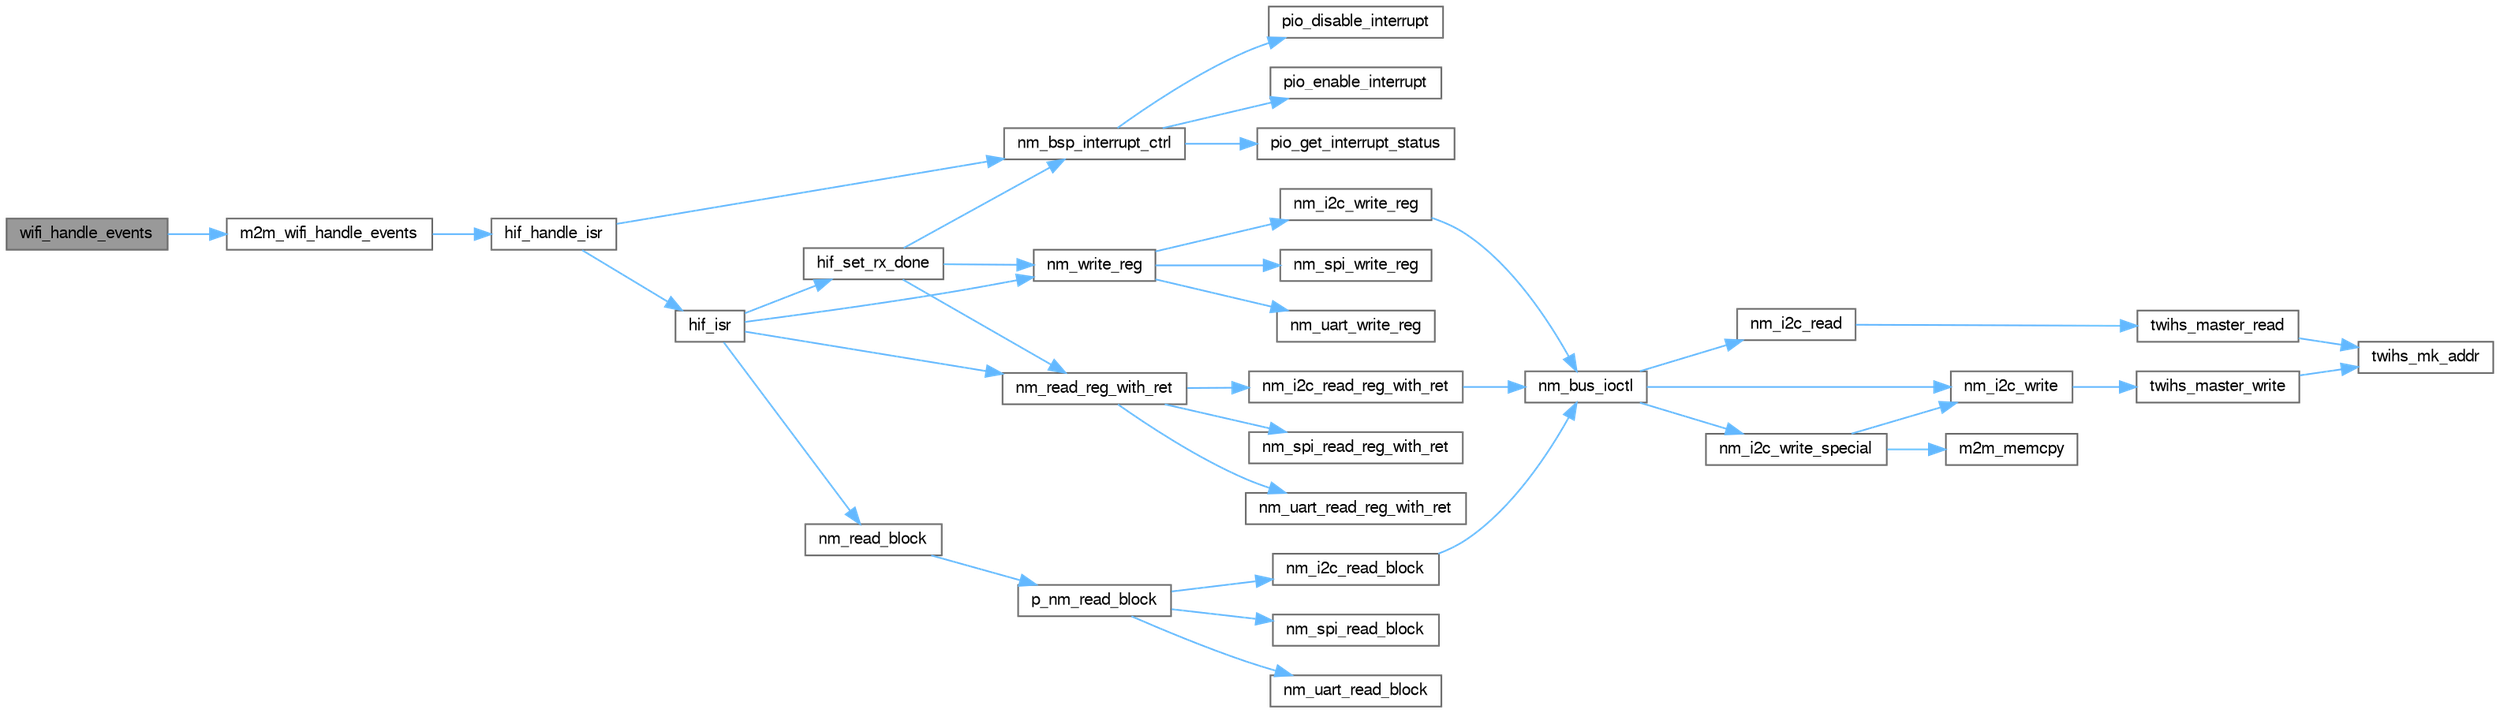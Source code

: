 digraph "wifi_handle_events"
{
 // LATEX_PDF_SIZE
  bgcolor="transparent";
  edge [fontname=FreeSans,fontsize=10,labelfontname=FreeSans,labelfontsize=10];
  node [fontname=FreeSans,fontsize=10,shape=box,height=0.2,width=0.4];
  rankdir="LR";
  Node1 [label="wifi_handle_events",height=0.2,width=0.4,color="gray40", fillcolor="grey60", style="filled", fontcolor="black",tooltip=" "];
  Node1 -> Node2 [color="steelblue1",style="solid"];
  Node2 [label="m2m_wifi_handle_events",height=0.2,width=0.4,color="grey40", fillcolor="white", style="filled",URL="$group___w_l_a_n_e_v_t_s.html#ga461a4edc057cec8c00cf124a07aa3b02",tooltip="Synchronous M2M event handler function."];
  Node2 -> Node3 [color="steelblue1",style="solid"];
  Node3 [label="hif_handle_isr",height=0.2,width=0.4,color="grey40", fillcolor="white", style="filled",URL="$m2m__hif_8c.html#af6391c4821ec23acf31785a5f49a7a3a",tooltip="Handle interrupt received from NMC1500 firmware."];
  Node3 -> Node4 [color="steelblue1",style="solid"];
  Node4 [label="hif_isr",height=0.2,width=0.4,color="grey40", fillcolor="white", style="filled",URL="$m2m__hif_8c.html#a1523a85732c699292401c1a6c2f4f33b",tooltip="Host interface interrupt service routine."];
  Node4 -> Node5 [color="steelblue1",style="solid"];
  Node5 [label="hif_set_rx_done",height=0.2,width=0.4,color="grey40", fillcolor="white", style="filled",URL="$m2m__hif_8c.html#ac7a1ee6393c0c983c391233853164f84",tooltip=" "];
  Node5 -> Node6 [color="steelblue1",style="solid"];
  Node6 [label="nm_bsp_interrupt_ctrl",height=0.2,width=0.4,color="grey40", fillcolor="white", style="filled",URL="$group___nm_bsp_interrupt_ctrl.html#gad08e47a941e87d631200f990000323dc",tooltip="Enable/Disable interrupts from the WINC."];
  Node6 -> Node7 [color="steelblue1",style="solid"];
  Node7 [label="pio_disable_interrupt",height=0.2,width=0.4,color="grey40", fillcolor="white", style="filled",URL="$group__sam__drivers__pio__group.html#ga1cbfd57e295dd0582d1dc6dc5e79de40",tooltip="Disable a given interrupt source, with no added side effects."];
  Node6 -> Node8 [color="steelblue1",style="solid"];
  Node8 [label="pio_enable_interrupt",height=0.2,width=0.4,color="grey40", fillcolor="white", style="filled",URL="$group__sam__drivers__pio__group.html#ga3bc542609d9f1c7a439a264df86925f2",tooltip="Enable the given interrupt source."];
  Node6 -> Node9 [color="steelblue1",style="solid"];
  Node9 [label="pio_get_interrupt_status",height=0.2,width=0.4,color="grey40", fillcolor="white", style="filled",URL="$group__sam__drivers__pio__group.html#ga3f15513050ecf143c9e92f1daef155ed",tooltip="Read and clear PIO interrupt status."];
  Node5 -> Node10 [color="steelblue1",style="solid"];
  Node10 [label="nm_read_reg_with_ret",height=0.2,width=0.4,color="grey40", fillcolor="white", style="filled",URL="$nmbus_8c.html#a475d273d8342f3f5c2a00e2887bf1b4f",tooltip=" "];
  Node10 -> Node11 [color="steelblue1",style="solid"];
  Node11 [label="nm_i2c_read_reg_with_ret",height=0.2,width=0.4,color="grey40", fillcolor="white", style="filled",URL="$nmi2c_8c.html#aa653cd4fd522820cd784c6328f372261",tooltip=" "];
  Node11 -> Node12 [color="steelblue1",style="solid"];
  Node12 [label="nm_bus_ioctl",height=0.2,width=0.4,color="grey40", fillcolor="white", style="filled",URL="$nm__bus__wrapper__same70_8c.html#aa98500dc13748397906e03440fb3892a",tooltip=" "];
  Node12 -> Node13 [color="steelblue1",style="solid"];
  Node13 [label="nm_i2c_read",height=0.2,width=0.4,color="grey40", fillcolor="white", style="filled",URL="$nm__bus__wrapper__same70_8c.html#a1240741839c5fb2592be8c34341aec6e",tooltip=" "];
  Node13 -> Node14 [color="steelblue1",style="solid"];
  Node14 [label="twihs_master_read",height=0.2,width=0.4,color="grey40", fillcolor="white", style="filled",URL="$group__sam__drivers__twihs__group.html#ga979e157165aa2b5e3e6d1e9ee608d5b7",tooltip="Read multiple bytes from a TWIHS compatible slave device."];
  Node14 -> Node15 [color="steelblue1",style="solid"];
  Node15 [label="twihs_mk_addr",height=0.2,width=0.4,color="grey40", fillcolor="white", style="filled",URL="$group__sam__drivers__twihs__group.html#gaca9e29e230ee2774cfc3dc7ed497f887",tooltip="Construct the TWIHS module address register field."];
  Node12 -> Node16 [color="steelblue1",style="solid"];
  Node16 [label="nm_i2c_write",height=0.2,width=0.4,color="grey40", fillcolor="white", style="filled",URL="$nm__bus__wrapper__same70_8c.html#afd98b5c0c472d424143edff9e8692624",tooltip=" "];
  Node16 -> Node17 [color="steelblue1",style="solid"];
  Node17 [label="twihs_master_write",height=0.2,width=0.4,color="grey40", fillcolor="white", style="filled",URL="$group__sam__drivers__twihs__group.html#ga6518c8674e646fbb67e8e91930e7f47a",tooltip="Write multiple bytes to a TWIHS compatible slave device."];
  Node17 -> Node15 [color="steelblue1",style="solid"];
  Node12 -> Node18 [color="steelblue1",style="solid"];
  Node18 [label="nm_i2c_write_special",height=0.2,width=0.4,color="grey40", fillcolor="white", style="filled",URL="$nm__bus__wrapper__same70_8c.html#a471c97b3665281f2df10ccff14d5e537",tooltip=" "];
  Node18 -> Node19 [color="steelblue1",style="solid"];
  Node19 [label="m2m_memcpy",height=0.2,width=0.4,color="grey40", fillcolor="white", style="filled",URL="$group___c_o_m_m_o_n_a_p_i.html#ga28b094db63be31612f7d2c5af692d3a5",tooltip="Copy specified number of bytes from source buffer to destination buffer."];
  Node18 -> Node16 [color="steelblue1",style="solid"];
  Node10 -> Node20 [color="steelblue1",style="solid"];
  Node20 [label="nm_spi_read_reg_with_ret",height=0.2,width=0.4,color="grey40", fillcolor="white", style="filled",URL="$nmspi_8h.html#aae92c14d16f00b293e10a8a3a86f9095",tooltip=" "];
  Node10 -> Node21 [color="steelblue1",style="solid"];
  Node21 [label="nm_uart_read_reg_with_ret",height=0.2,width=0.4,color="grey40", fillcolor="white", style="filled",URL="$nmuart_8h.html#a5ddecb766fd8041b0a2ff7f553f8183e",tooltip=" "];
  Node5 -> Node22 [color="steelblue1",style="solid"];
  Node22 [label="nm_write_reg",height=0.2,width=0.4,color="grey40", fillcolor="white", style="filled",URL="$nmbus_8c.html#a6a7d6b943cea86630575707ef80e09f9",tooltip=" "];
  Node22 -> Node23 [color="steelblue1",style="solid"];
  Node23 [label="nm_i2c_write_reg",height=0.2,width=0.4,color="grey40", fillcolor="white", style="filled",URL="$nmi2c_8c.html#a1bd0dd974a31b39146c20717bd6b7991",tooltip=" "];
  Node23 -> Node12 [color="steelblue1",style="solid"];
  Node22 -> Node24 [color="steelblue1",style="solid"];
  Node24 [label="nm_spi_write_reg",height=0.2,width=0.4,color="grey40", fillcolor="white", style="filled",URL="$nmspi_8h.html#a8e4e4efa9b987e6eed4c23b848248a32",tooltip=" "];
  Node22 -> Node25 [color="steelblue1",style="solid"];
  Node25 [label="nm_uart_write_reg",height=0.2,width=0.4,color="grey40", fillcolor="white", style="filled",URL="$nmuart_8h.html#a8d6ab67f8e0106126ba1748e68cd943c",tooltip=" "];
  Node4 -> Node26 [color="steelblue1",style="solid"];
  Node26 [label="nm_read_block",height=0.2,width=0.4,color="grey40", fillcolor="white", style="filled",URL="$nmbus_8c.html#af1e8ce2caa79fdd112216a9f36f103a0",tooltip=" "];
  Node26 -> Node27 [color="steelblue1",style="solid"];
  Node27 [label="p_nm_read_block",height=0.2,width=0.4,color="grey40", fillcolor="white", style="filled",URL="$nmbus_8c.html#a6daa03ed5056fe33cec769edfe20c397",tooltip=" "];
  Node27 -> Node28 [color="steelblue1",style="solid"];
  Node28 [label="nm_i2c_read_block",height=0.2,width=0.4,color="grey40", fillcolor="white", style="filled",URL="$nmi2c_8c.html#af65862bebc252c07314336faabbb0a3f",tooltip=" "];
  Node28 -> Node12 [color="steelblue1",style="solid"];
  Node27 -> Node29 [color="steelblue1",style="solid"];
  Node29 [label="nm_spi_read_block",height=0.2,width=0.4,color="grey40", fillcolor="white", style="filled",URL="$nmspi_8h.html#ac3964a8fd12bc450d1e9ba0c4c8ebe1f",tooltip=" "];
  Node27 -> Node30 [color="steelblue1",style="solid"];
  Node30 [label="nm_uart_read_block",height=0.2,width=0.4,color="grey40", fillcolor="white", style="filled",URL="$nmuart_8h.html#a846be1e0f58ce1ccd6eaad5e96672586",tooltip=" "];
  Node4 -> Node10 [color="steelblue1",style="solid"];
  Node4 -> Node22 [color="steelblue1",style="solid"];
  Node3 -> Node6 [color="steelblue1",style="solid"];
}
